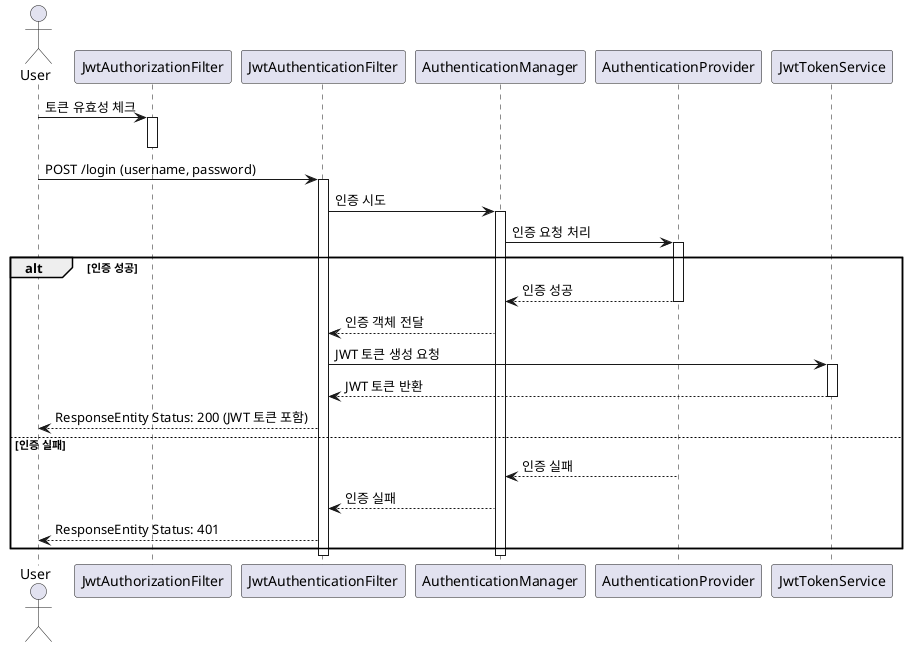 @startuml

actor User

User -> JwtAuthorizationFilter: 토큰 유효성 체크
activate JwtAuthorizationFilter
deactivate JwtAuthorizationFilter

User -> JwtAuthenticationFilter: POST /login (username, password)
activate JwtAuthenticationFilter

JwtAuthenticationFilter -> AuthenticationManager: 인증 시도
activate AuthenticationManager

AuthenticationManager -> AuthenticationProvider: 인증 요청 처리
activate AuthenticationProvider

alt 인증 성공
    AuthenticationProvider --> AuthenticationManager: 인증 성공
    deactivate AuthenticationProvider
    AuthenticationManager --> JwtAuthenticationFilter: 인증 객체 전달
    JwtAuthenticationFilter -> JwtTokenService: JWT 토큰 생성 요청
    activate JwtTokenService
    JwtTokenService --> JwtAuthenticationFilter: JWT 토큰 반환
    deactivate JwtTokenService
    JwtAuthenticationFilter --> User: ResponseEntity Status: 200 (JWT 토큰 포함)

else 인증 실패
    AuthenticationProvider --> AuthenticationManager: 인증 실패
    deactivate AuthenticationProvider
    AuthenticationManager --> JwtAuthenticationFilter: 인증 실패
    JwtAuthenticationFilter --> User: ResponseEntity Status: 401
end

deactivate AuthenticationManager
deactivate JwtAuthenticationFilter

@enduml
